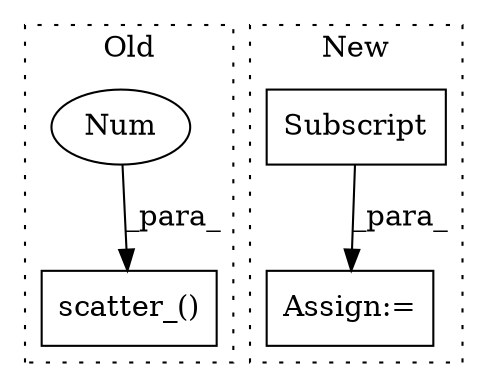digraph G {
subgraph cluster0 {
1 [label="scatter_()" a="75" s="6882,6944" l="23,1" shape="box"];
3 [label="Num" a="76" s="6905" l="1" shape="ellipse"];
label = "Old";
style="dotted";
}
subgraph cluster1 {
2 [label="Subscript" a="63" s="6937,0" l="20,0" shape="box"];
4 [label="Assign:=" a="68" s="6934" l="3" shape="box"];
label = "New";
style="dotted";
}
2 -> 4 [label="_para_"];
3 -> 1 [label="_para_"];
}